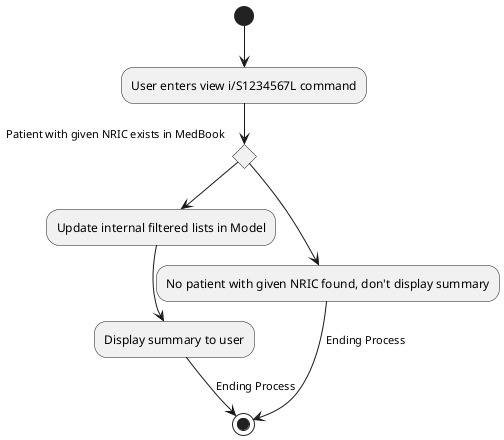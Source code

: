 @startuml
(*) --> "User enters view i/S1234567L command"
if "Patient with given NRIC exists in MedBook" then
    --> "Update internal filtered lists in Model"
    --> "Display summary to user"
  --> [Ending Process] (*)
else
  --> "No patient with given NRIC found, don't display summary"
  --> [Ending Process] (*)
@enduml
